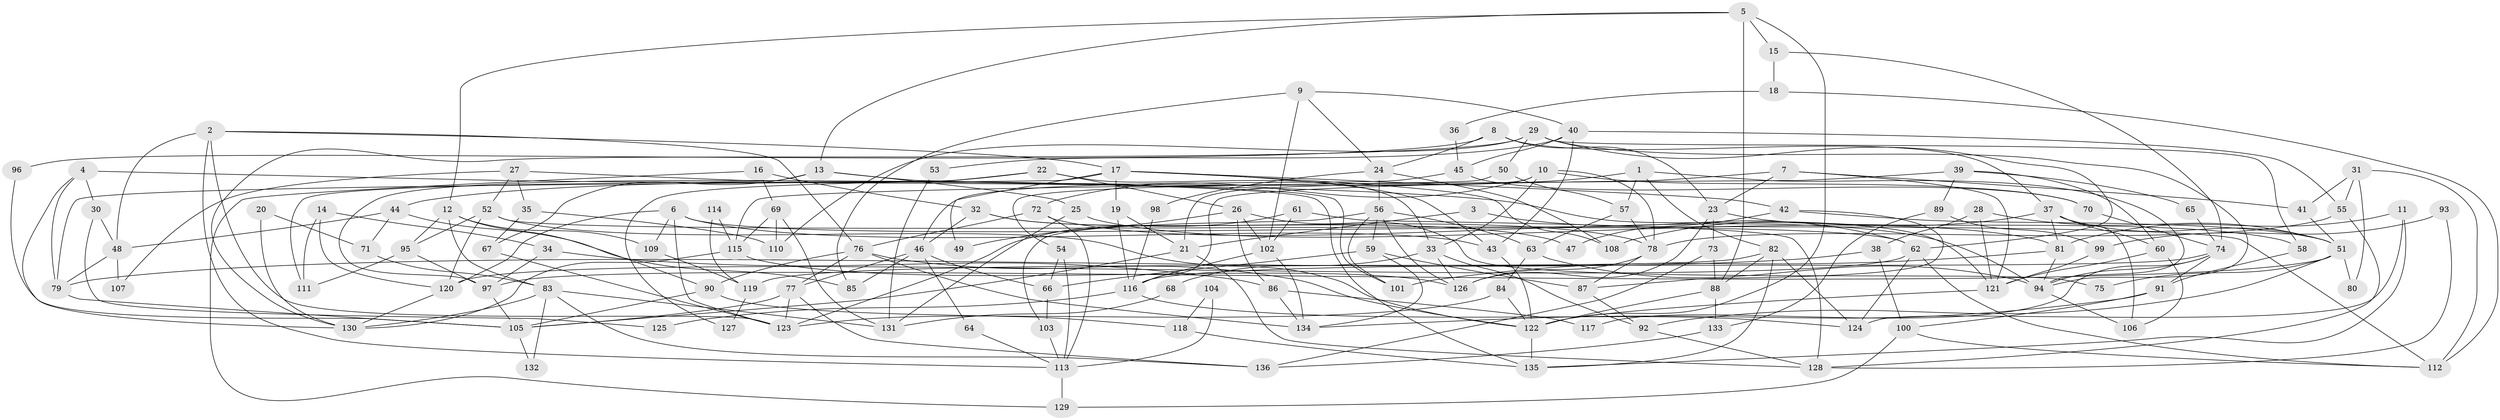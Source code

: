 // coarse degree distribution, {11: 0.075, 17: 0.025, 2: 0.2, 8: 0.025, 22: 0.025, 9: 0.05, 5: 0.1, 15: 0.025, 10: 0.05, 6: 0.2, 3: 0.05, 14: 0.025, 7: 0.075, 4: 0.075}
// Generated by graph-tools (version 1.1) at 2025/18/03/04/25 18:18:38]
// undirected, 136 vertices, 272 edges
graph export_dot {
graph [start="1"]
  node [color=gray90,style=filled];
  1;
  2;
  3;
  4;
  5;
  6;
  7;
  8;
  9;
  10;
  11;
  12;
  13;
  14;
  15;
  16;
  17;
  18;
  19;
  20;
  21;
  22;
  23;
  24;
  25;
  26;
  27;
  28;
  29;
  30;
  31;
  32;
  33;
  34;
  35;
  36;
  37;
  38;
  39;
  40;
  41;
  42;
  43;
  44;
  45;
  46;
  47;
  48;
  49;
  50;
  51;
  52;
  53;
  54;
  55;
  56;
  57;
  58;
  59;
  60;
  61;
  62;
  63;
  64;
  65;
  66;
  67;
  68;
  69;
  70;
  71;
  72;
  73;
  74;
  75;
  76;
  77;
  78;
  79;
  80;
  81;
  82;
  83;
  84;
  85;
  86;
  87;
  88;
  89;
  90;
  91;
  92;
  93;
  94;
  95;
  96;
  97;
  98;
  99;
  100;
  101;
  102;
  103;
  104;
  105;
  106;
  107;
  108;
  109;
  110;
  111;
  112;
  113;
  114;
  115;
  116;
  117;
  118;
  119;
  120;
  121;
  122;
  123;
  124;
  125;
  126;
  127;
  128;
  129;
  130;
  131;
  132;
  133;
  134;
  135;
  136;
  1 -- 57;
  1 -- 82;
  1 -- 44;
  1 -- 94;
  2 -- 76;
  2 -- 123;
  2 -- 17;
  2 -- 48;
  2 -- 113;
  3 -- 21;
  3 -- 62;
  4 -- 121;
  4 -- 130;
  4 -- 30;
  4 -- 79;
  5 -- 122;
  5 -- 12;
  5 -- 13;
  5 -- 15;
  5 -- 88;
  6 -- 123;
  6 -- 62;
  6 -- 43;
  6 -- 109;
  6 -- 120;
  7 -- 23;
  7 -- 121;
  7 -- 41;
  7 -- 116;
  8 -- 23;
  8 -- 37;
  8 -- 24;
  8 -- 96;
  9 -- 40;
  9 -- 24;
  9 -- 85;
  9 -- 102;
  10 -- 33;
  10 -- 72;
  10 -- 21;
  10 -- 70;
  10 -- 78;
  11 -- 135;
  11 -- 81;
  11 -- 124;
  12 -- 90;
  12 -- 95;
  12 -- 83;
  12 -- 109;
  13 -- 25;
  13 -- 67;
  13 -- 101;
  13 -- 111;
  14 -- 120;
  14 -- 111;
  14 -- 34;
  15 -- 74;
  15 -- 18;
  16 -- 32;
  16 -- 129;
  16 -- 69;
  17 -- 19;
  17 -- 42;
  17 -- 43;
  17 -- 49;
  17 -- 79;
  17 -- 108;
  18 -- 112;
  18 -- 36;
  19 -- 21;
  19 -- 116;
  20 -- 130;
  20 -- 71;
  21 -- 128;
  21 -- 105;
  22 -- 97;
  22 -- 33;
  22 -- 26;
  22 -- 127;
  23 -- 126;
  23 -- 58;
  23 -- 73;
  24 -- 56;
  24 -- 98;
  24 -- 108;
  25 -- 81;
  25 -- 131;
  26 -- 102;
  26 -- 49;
  26 -- 75;
  26 -- 86;
  27 -- 135;
  27 -- 52;
  27 -- 35;
  27 -- 107;
  28 -- 38;
  28 -- 121;
  28 -- 51;
  29 -- 62;
  29 -- 94;
  29 -- 50;
  29 -- 58;
  29 -- 110;
  29 -- 130;
  30 -- 48;
  30 -- 125;
  31 -- 41;
  31 -- 112;
  31 -- 55;
  31 -- 80;
  32 -- 78;
  32 -- 46;
  32 -- 47;
  33 -- 92;
  33 -- 126;
  33 -- 68;
  34 -- 97;
  34 -- 86;
  35 -- 67;
  35 -- 110;
  36 -- 45;
  37 -- 108;
  37 -- 51;
  37 -- 60;
  37 -- 81;
  37 -- 106;
  38 -- 100;
  38 -- 79;
  39 -- 60;
  39 -- 115;
  39 -- 65;
  39 -- 89;
  40 -- 45;
  40 -- 43;
  40 -- 53;
  40 -- 55;
  41 -- 51;
  42 -- 51;
  42 -- 47;
  42 -- 87;
  43 -- 122;
  44 -- 48;
  44 -- 71;
  44 -- 85;
  45 -- 70;
  45 -- 46;
  46 -- 85;
  46 -- 66;
  46 -- 64;
  46 -- 77;
  48 -- 79;
  48 -- 107;
  50 -- 57;
  50 -- 54;
  51 -- 92;
  51 -- 75;
  51 -- 80;
  51 -- 97;
  52 -- 120;
  52 -- 122;
  52 -- 95;
  52 -- 112;
  53 -- 131;
  54 -- 113;
  54 -- 66;
  55 -- 78;
  55 -- 128;
  56 -- 59;
  56 -- 126;
  56 -- 63;
  56 -- 101;
  56 -- 103;
  57 -- 78;
  57 -- 63;
  58 -- 91;
  59 -- 87;
  59 -- 66;
  59 -- 134;
  60 -- 106;
  60 -- 121;
  61 -- 123;
  61 -- 102;
  61 -- 128;
  62 -- 120;
  62 -- 124;
  62 -- 112;
  63 -- 94;
  63 -- 84;
  64 -- 113;
  65 -- 74;
  66 -- 103;
  67 -- 123;
  68 -- 131;
  69 -- 110;
  69 -- 115;
  69 -- 131;
  70 -- 74;
  71 -- 83;
  72 -- 94;
  72 -- 76;
  72 -- 113;
  73 -- 88;
  73 -- 136;
  74 -- 94;
  74 -- 116;
  74 -- 91;
  74 -- 117;
  76 -- 134;
  76 -- 77;
  76 -- 90;
  76 -- 122;
  77 -- 105;
  77 -- 123;
  77 -- 136;
  78 -- 87;
  78 -- 126;
  79 -- 105;
  81 -- 101;
  81 -- 94;
  82 -- 124;
  82 -- 88;
  82 -- 119;
  82 -- 135;
  83 -- 136;
  83 -- 130;
  83 -- 131;
  83 -- 132;
  84 -- 122;
  84 -- 123;
  86 -- 117;
  86 -- 134;
  87 -- 92;
  88 -- 122;
  88 -- 133;
  89 -- 133;
  89 -- 99;
  90 -- 105;
  90 -- 118;
  91 -- 134;
  91 -- 100;
  92 -- 128;
  93 -- 99;
  93 -- 128;
  94 -- 106;
  95 -- 97;
  95 -- 111;
  96 -- 105;
  97 -- 105;
  98 -- 116;
  99 -- 121;
  100 -- 112;
  100 -- 129;
  102 -- 134;
  102 -- 116;
  103 -- 113;
  104 -- 113;
  104 -- 118;
  105 -- 132;
  109 -- 119;
  113 -- 129;
  114 -- 115;
  114 -- 119;
  115 -- 130;
  115 -- 126;
  116 -- 124;
  116 -- 125;
  118 -- 135;
  119 -- 127;
  120 -- 130;
  121 -- 122;
  122 -- 135;
  133 -- 136;
}

